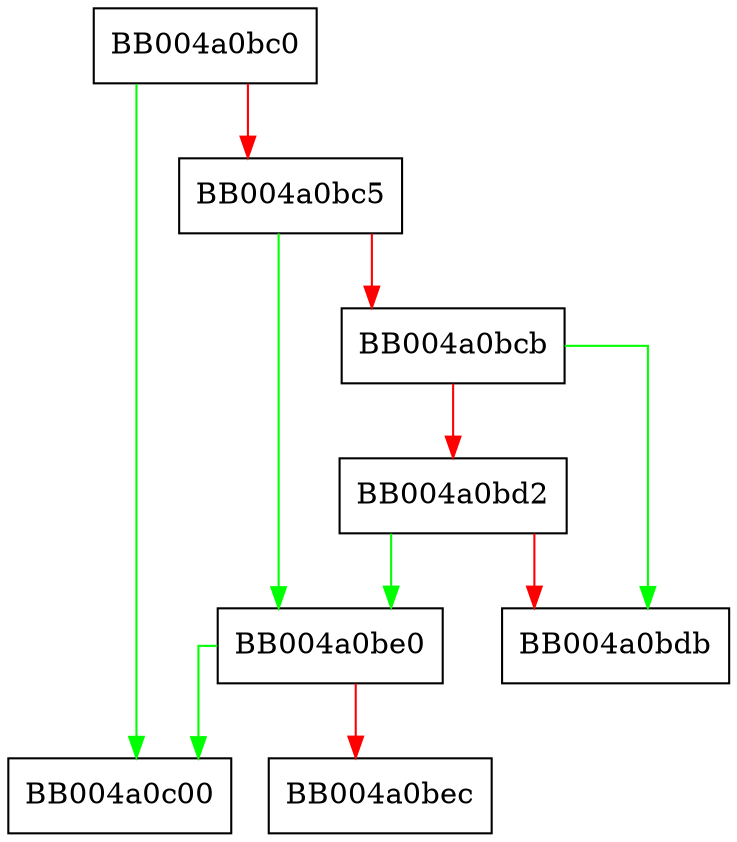 digraph SSL_get_peer_signature_type_nid {
  node [shape="box"];
  graph [splines=ortho];
  BB004a0bc0 -> BB004a0c00 [color="green"];
  BB004a0bc0 -> BB004a0bc5 [color="red"];
  BB004a0bc5 -> BB004a0be0 [color="green"];
  BB004a0bc5 -> BB004a0bcb [color="red"];
  BB004a0bcb -> BB004a0bdb [color="green"];
  BB004a0bcb -> BB004a0bd2 [color="red"];
  BB004a0bd2 -> BB004a0be0 [color="green"];
  BB004a0bd2 -> BB004a0bdb [color="red"];
  BB004a0be0 -> BB004a0c00 [color="green"];
  BB004a0be0 -> BB004a0bec [color="red"];
}